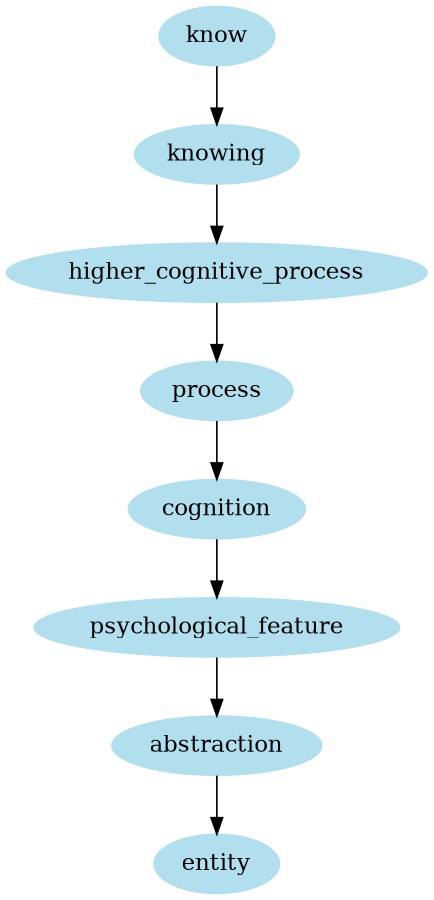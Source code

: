 digraph unix {
	node [color=lightblue2 style=filled]
	size="6,6"
	know -> knowing
	knowing -> higher_cognitive_process
	higher_cognitive_process -> process
	process -> cognition
	cognition -> psychological_feature
	psychological_feature -> abstraction
	abstraction -> entity
}
